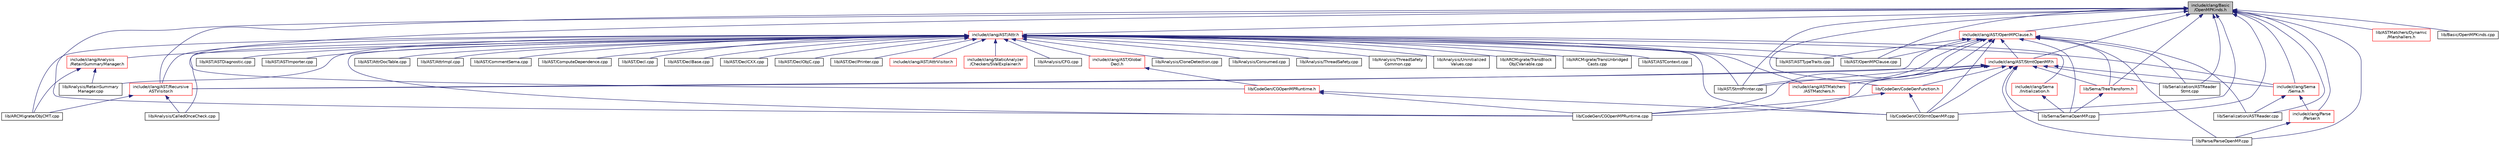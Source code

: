 digraph "include/clang/Basic/OpenMPKinds.h"
{
 // LATEX_PDF_SIZE
  bgcolor="transparent";
  edge [fontname="Helvetica",fontsize="10",labelfontname="Helvetica",labelfontsize="10"];
  node [fontname="Helvetica",fontsize="10",shape=record];
  Node1 [label="include/clang/Basic\l/OpenMPKinds.h",height=0.2,width=0.4,color="black", fillcolor="grey75", style="filled", fontcolor="black",tooltip=" "];
  Node1 -> Node2 [dir="back",color="midnightblue",fontsize="10",style="solid",fontname="Helvetica"];
  Node2 [label="include/clang/AST/Attr.h",height=0.2,width=0.4,color="red",URL="$Attr_8h.html",tooltip=" "];
  Node2 -> Node3 [dir="back",color="midnightblue",fontsize="10",style="solid",fontname="Helvetica"];
  Node3 [label="include/clang/Analysis\l/RetainSummaryManager.h",height=0.2,width=0.4,color="red",URL="$RetainSummaryManager_8h.html",tooltip=" "];
  Node3 -> Node4 [dir="back",color="midnightblue",fontsize="10",style="solid",fontname="Helvetica"];
  Node4 [label="lib/Analysis/RetainSummary\lManager.cpp",height=0.2,width=0.4,color="black",URL="$RetainSummaryManager_8cpp.html",tooltip=" "];
  Node3 -> Node5 [dir="back",color="midnightblue",fontsize="10",style="solid",fontname="Helvetica"];
  Node5 [label="lib/ARCMigrate/ObjCMT.cpp",height=0.2,width=0.4,color="black",URL="$ObjCMT_8cpp.html",tooltip=" "];
  Node2 -> Node10 [dir="back",color="midnightblue",fontsize="10",style="solid",fontname="Helvetica"];
  Node10 [label="include/clang/AST/AttrVisitor.h",height=0.2,width=0.4,color="red",URL="$AttrVisitor_8h.html",tooltip=" "];
  Node2 -> Node19 [dir="back",color="midnightblue",fontsize="10",style="solid",fontname="Helvetica"];
  Node19 [label="include/clang/AST/Global\lDecl.h",height=0.2,width=0.4,color="red",URL="$GlobalDecl_8h.html",tooltip=" "];
  Node19 -> Node103 [dir="back",color="midnightblue",fontsize="10",style="solid",fontname="Helvetica"];
  Node103 [label="lib/CodeGen/CGOpenMPRuntime.h",height=0.2,width=0.4,color="red",URL="$CGOpenMPRuntime_8h.html",tooltip=" "];
  Node103 -> Node56 [dir="back",color="midnightblue",fontsize="10",style="solid",fontname="Helvetica"];
  Node56 [label="lib/CodeGen/CGOpenMPRuntime.cpp",height=0.2,width=0.4,color="black",URL="$CGOpenMPRuntime_8cpp.html",tooltip=" "];
  Node103 -> Node76 [dir="back",color="midnightblue",fontsize="10",style="solid",fontname="Helvetica"];
  Node76 [label="lib/CodeGen/CGStmtOpenMP.cpp",height=0.2,width=0.4,color="black",URL="$CGStmtOpenMP_8cpp.html",tooltip=" "];
  Node2 -> Node107 [dir="back",color="midnightblue",fontsize="10",style="solid",fontname="Helvetica"];
  Node107 [label="include/clang/AST/Recursive\lASTVisitor.h",height=0.2,width=0.4,color="red",URL="$RecursiveASTVisitor_8h.html",tooltip=" "];
  Node107 -> Node120 [dir="back",color="midnightblue",fontsize="10",style="solid",fontname="Helvetica"];
  Node120 [label="lib/Analysis/CalledOnceCheck.cpp",height=0.2,width=0.4,color="black",URL="$CalledOnceCheck_8cpp.html",tooltip=" "];
  Node107 -> Node5 [dir="back",color="midnightblue",fontsize="10",style="solid",fontname="Helvetica"];
  Node2 -> Node171 [dir="back",color="midnightblue",fontsize="10",style="solid",fontname="Helvetica"];
  Node171 [label="include/clang/ASTMatchers\l/ASTMatchers.h",height=0.2,width=0.4,color="red",URL="$ASTMatchers_8h.html",tooltip=" "];
  Node2 -> Node221 [dir="back",color="midnightblue",fontsize="10",style="solid",fontname="Helvetica"];
  Node221 [label="include/clang/Sema\l/Initialization.h",height=0.2,width=0.4,color="red",URL="$Initialization_8h.html",tooltip=" "];
  Node221 -> Node232 [dir="back",color="midnightblue",fontsize="10",style="solid",fontname="Helvetica"];
  Node232 [label="lib/Sema/SemaOpenMP.cpp",height=0.2,width=0.4,color="black",URL="$SemaOpenMP_8cpp.html",tooltip=" "];
  Node2 -> Node237 [dir="back",color="midnightblue",fontsize="10",style="solid",fontname="Helvetica"];
  Node237 [label="include/clang/Sema\l/Sema.h",height=0.2,width=0.4,color="red",URL="$Sema_8h.html",tooltip=" "];
  Node237 -> Node238 [dir="back",color="midnightblue",fontsize="10",style="solid",fontname="Helvetica"];
  Node238 [label="include/clang/Parse\l/Parser.h",height=0.2,width=0.4,color="red",URL="$Parse_2Parser_8h.html",tooltip=" "];
  Node238 -> Node248 [dir="back",color="midnightblue",fontsize="10",style="solid",fontname="Helvetica"];
  Node248 [label="lib/Parse/ParseOpenMP.cpp",height=0.2,width=0.4,color="black",URL="$ParseOpenMP_8cpp.html",tooltip=" "];
  Node237 -> Node282 [dir="back",color="midnightblue",fontsize="10",style="solid",fontname="Helvetica"];
  Node282 [label="lib/Serialization/ASTReader.cpp",height=0.2,width=0.4,color="black",URL="$ASTReader_8cpp.html",tooltip=" "];
  Node2 -> Node314 [dir="back",color="midnightblue",fontsize="10",style="solid",fontname="Helvetica"];
  Node314 [label="include/clang/StaticAnalyzer\l/Checkers/SValExplainer.h",height=0.2,width=0.4,color="red",URL="$SValExplainer_8h.html",tooltip=" "];
  Node2 -> Node120 [dir="back",color="midnightblue",fontsize="10",style="solid",fontname="Helvetica"];
  Node2 -> Node316 [dir="back",color="midnightblue",fontsize="10",style="solid",fontname="Helvetica"];
  Node316 [label="lib/Analysis/CFG.cpp",height=0.2,width=0.4,color="black",URL="$CFG_8cpp.html",tooltip=" "];
  Node2 -> Node317 [dir="back",color="midnightblue",fontsize="10",style="solid",fontname="Helvetica"];
  Node317 [label="lib/Analysis/CloneDetection.cpp",height=0.2,width=0.4,color="black",URL="$CloneDetection_8cpp.html",tooltip=" "];
  Node2 -> Node318 [dir="back",color="midnightblue",fontsize="10",style="solid",fontname="Helvetica"];
  Node318 [label="lib/Analysis/Consumed.cpp",height=0.2,width=0.4,color="black",URL="$Consumed_8cpp.html",tooltip=" "];
  Node2 -> Node4 [dir="back",color="midnightblue",fontsize="10",style="solid",fontname="Helvetica"];
  Node2 -> Node319 [dir="back",color="midnightblue",fontsize="10",style="solid",fontname="Helvetica"];
  Node319 [label="lib/Analysis/ThreadSafety.cpp",height=0.2,width=0.4,color="black",URL="$ThreadSafety_8cpp.html",tooltip=" "];
  Node2 -> Node320 [dir="back",color="midnightblue",fontsize="10",style="solid",fontname="Helvetica"];
  Node320 [label="lib/Analysis/ThreadSafety\lCommon.cpp",height=0.2,width=0.4,color="black",URL="$ThreadSafetyCommon_8cpp.html",tooltip=" "];
  Node2 -> Node321 [dir="back",color="midnightblue",fontsize="10",style="solid",fontname="Helvetica"];
  Node321 [label="lib/Analysis/Uninitialized\lValues.cpp",height=0.2,width=0.4,color="black",URL="$UninitializedValues_8cpp.html",tooltip=" "];
  Node2 -> Node5 [dir="back",color="midnightblue",fontsize="10",style="solid",fontname="Helvetica"];
  Node2 -> Node126 [dir="back",color="midnightblue",fontsize="10",style="solid",fontname="Helvetica"];
  Node126 [label="lib/ARCMigrate/TransBlock\lObjCVariable.cpp",height=0.2,width=0.4,color="black",URL="$TransBlockObjCVariable_8cpp.html",tooltip=" "];
  Node2 -> Node134 [dir="back",color="midnightblue",fontsize="10",style="solid",fontname="Helvetica"];
  Node134 [label="lib/ARCMigrate/TransUnbridged\lCasts.cpp",height=0.2,width=0.4,color="black",URL="$TransUnbridgedCasts_8cpp.html",tooltip=" "];
  Node2 -> Node21 [dir="back",color="midnightblue",fontsize="10",style="solid",fontname="Helvetica"];
  Node21 [label="lib/AST/ASTContext.cpp",height=0.2,width=0.4,color="black",URL="$ASTContext_8cpp.html",tooltip=" "];
  Node2 -> Node322 [dir="back",color="midnightblue",fontsize="10",style="solid",fontname="Helvetica"];
  Node322 [label="lib/AST/ASTDiagnostic.cpp",height=0.2,width=0.4,color="black",URL="$ASTDiagnostic_8cpp.html",tooltip=" "];
  Node2 -> Node323 [dir="back",color="midnightblue",fontsize="10",style="solid",fontname="Helvetica"];
  Node323 [label="lib/AST/ASTImporter.cpp",height=0.2,width=0.4,color="black",URL="$ASTImporter_8cpp.html",tooltip=" "];
  Node2 -> Node324 [dir="back",color="midnightblue",fontsize="10",style="solid",fontname="Helvetica"];
  Node324 [label="lib/AST/ASTTypeTraits.cpp",height=0.2,width=0.4,color="black",URL="$ASTTypeTraits_8cpp.html",tooltip=" "];
  Node2 -> Node325 [dir="back",color="midnightblue",fontsize="10",style="solid",fontname="Helvetica"];
  Node325 [label="lib/AST/AttrDocTable.cpp",height=0.2,width=0.4,color="black",URL="$AttrDocTable_8cpp.html",tooltip=" "];
  Node2 -> Node326 [dir="back",color="midnightblue",fontsize="10",style="solid",fontname="Helvetica"];
  Node326 [label="lib/AST/AttrImpl.cpp",height=0.2,width=0.4,color="black",URL="$AttrImpl_8cpp.html",tooltip=" "];
  Node2 -> Node327 [dir="back",color="midnightblue",fontsize="10",style="solid",fontname="Helvetica"];
  Node327 [label="lib/AST/CommentSema.cpp",height=0.2,width=0.4,color="black",URL="$CommentSema_8cpp.html",tooltip=" "];
  Node2 -> Node328 [dir="back",color="midnightblue",fontsize="10",style="solid",fontname="Helvetica"];
  Node328 [label="lib/AST/ComputeDependence.cpp",height=0.2,width=0.4,color="black",URL="$ComputeDependence_8cpp.html",tooltip=" "];
  Node2 -> Node329 [dir="back",color="midnightblue",fontsize="10",style="solid",fontname="Helvetica"];
  Node329 [label="lib/AST/Decl.cpp",height=0.2,width=0.4,color="black",URL="$Decl_8cpp.html",tooltip=" "];
  Node2 -> Node330 [dir="back",color="midnightblue",fontsize="10",style="solid",fontname="Helvetica"];
  Node330 [label="lib/AST/DeclBase.cpp",height=0.2,width=0.4,color="black",URL="$DeclBase_8cpp.html",tooltip=" "];
  Node2 -> Node331 [dir="back",color="midnightblue",fontsize="10",style="solid",fontname="Helvetica"];
  Node331 [label="lib/AST/DeclCXX.cpp",height=0.2,width=0.4,color="black",URL="$DeclCXX_8cpp.html",tooltip=" "];
  Node2 -> Node332 [dir="back",color="midnightblue",fontsize="10",style="solid",fontname="Helvetica"];
  Node332 [label="lib/AST/DeclObjC.cpp",height=0.2,width=0.4,color="black",URL="$DeclObjC_8cpp.html",tooltip=" "];
  Node2 -> Node333 [dir="back",color="midnightblue",fontsize="10",style="solid",fontname="Helvetica"];
  Node333 [label="lib/AST/DeclPrinter.cpp",height=0.2,width=0.4,color="black",URL="$DeclPrinter_8cpp.html",tooltip=" "];
  Node2 -> Node336 [dir="back",color="midnightblue",fontsize="10",style="solid",fontname="Helvetica"];
  Node336 [label="lib/AST/OpenMPClause.cpp",height=0.2,width=0.4,color="black",URL="$OpenMPClause_8cpp.html",tooltip=" "];
  Node2 -> Node340 [dir="back",color="midnightblue",fontsize="10",style="solid",fontname="Helvetica"];
  Node340 [label="lib/AST/StmtPrinter.cpp",height=0.2,width=0.4,color="black",URL="$StmtPrinter_8cpp.html",tooltip=" "];
  Node2 -> Node56 [dir="back",color="midnightblue",fontsize="10",style="solid",fontname="Helvetica"];
  Node2 -> Node76 [dir="back",color="midnightblue",fontsize="10",style="solid",fontname="Helvetica"];
  Node1 -> Node370 [dir="back",color="midnightblue",fontsize="10",style="solid",fontname="Helvetica"];
  Node370 [label="include/clang/AST/OpenMPClause.h",height=0.2,width=0.4,color="red",URL="$OpenMPClause_8h.html",tooltip=" "];
  Node370 -> Node107 [dir="back",color="midnightblue",fontsize="10",style="solid",fontname="Helvetica"];
  Node370 -> Node376 [dir="back",color="midnightblue",fontsize="10",style="solid",fontname="Helvetica"];
  Node376 [label="include/clang/AST/StmtOpenMP.h",height=0.2,width=0.4,color="red",URL="$StmtOpenMP_8h.html",tooltip=" "];
  Node376 -> Node107 [dir="back",color="midnightblue",fontsize="10",style="solid",fontname="Helvetica"];
  Node376 -> Node171 [dir="back",color="midnightblue",fontsize="10",style="solid",fontname="Helvetica"];
  Node376 -> Node237 [dir="back",color="midnightblue",fontsize="10",style="solid",fontname="Helvetica"];
  Node376 -> Node340 [dir="back",color="midnightblue",fontsize="10",style="solid",fontname="Helvetica"];
  Node376 -> Node30 [dir="back",color="midnightblue",fontsize="10",style="solid",fontname="Helvetica"];
  Node30 [label="lib/CodeGen/CodeGenFunction.h",height=0.2,width=0.4,color="red",URL="$CodeGenFunction_8h.html",tooltip=" "];
  Node30 -> Node56 [dir="back",color="midnightblue",fontsize="10",style="solid",fontname="Helvetica"];
  Node30 -> Node76 [dir="back",color="midnightblue",fontsize="10",style="solid",fontname="Helvetica"];
  Node376 -> Node56 [dir="back",color="midnightblue",fontsize="10",style="solid",fontname="Helvetica"];
  Node376 -> Node76 [dir="back",color="midnightblue",fontsize="10",style="solid",fontname="Helvetica"];
  Node376 -> Node248 [dir="back",color="midnightblue",fontsize="10",style="solid",fontname="Helvetica"];
  Node376 -> Node263 [dir="back",color="midnightblue",fontsize="10",style="solid",fontname="Helvetica"];
  Node263 [label="lib/Sema/TreeTransform.h",height=0.2,width=0.4,color="red",URL="$TreeTransform_8h.html",tooltip=" "];
  Node263 -> Node232 [dir="back",color="midnightblue",fontsize="10",style="solid",fontname="Helvetica"];
  Node376 -> Node232 [dir="back",color="midnightblue",fontsize="10",style="solid",fontname="Helvetica"];
  Node376 -> Node284 [dir="back",color="midnightblue",fontsize="10",style="solid",fontname="Helvetica"];
  Node284 [label="lib/Serialization/ASTReader\lStmt.cpp",height=0.2,width=0.4,color="black",URL="$ASTReaderStmt_8cpp.html",tooltip=" "];
  Node370 -> Node171 [dir="back",color="midnightblue",fontsize="10",style="solid",fontname="Helvetica"];
  Node370 -> Node324 [dir="back",color="midnightblue",fontsize="10",style="solid",fontname="Helvetica"];
  Node370 -> Node336 [dir="back",color="midnightblue",fontsize="10",style="solid",fontname="Helvetica"];
  Node370 -> Node340 [dir="back",color="midnightblue",fontsize="10",style="solid",fontname="Helvetica"];
  Node370 -> Node56 [dir="back",color="midnightblue",fontsize="10",style="solid",fontname="Helvetica"];
  Node370 -> Node76 [dir="back",color="midnightblue",fontsize="10",style="solid",fontname="Helvetica"];
  Node370 -> Node248 [dir="back",color="midnightblue",fontsize="10",style="solid",fontname="Helvetica"];
  Node370 -> Node263 [dir="back",color="midnightblue",fontsize="10",style="solid",fontname="Helvetica"];
  Node370 -> Node232 [dir="back",color="midnightblue",fontsize="10",style="solid",fontname="Helvetica"];
  Node370 -> Node282 [dir="back",color="midnightblue",fontsize="10",style="solid",fontname="Helvetica"];
  Node370 -> Node284 [dir="back",color="midnightblue",fontsize="10",style="solid",fontname="Helvetica"];
  Node1 -> Node107 [dir="back",color="midnightblue",fontsize="10",style="solid",fontname="Helvetica"];
  Node1 -> Node376 [dir="back",color="midnightblue",fontsize="10",style="solid",fontname="Helvetica"];
  Node1 -> Node238 [dir="back",color="midnightblue",fontsize="10",style="solid",fontname="Helvetica"];
  Node1 -> Node237 [dir="back",color="midnightblue",fontsize="10",style="solid",fontname="Helvetica"];
  Node1 -> Node336 [dir="back",color="midnightblue",fontsize="10",style="solid",fontname="Helvetica"];
  Node1 -> Node340 [dir="back",color="midnightblue",fontsize="10",style="solid",fontname="Helvetica"];
  Node1 -> Node216 [dir="back",color="midnightblue",fontsize="10",style="solid",fontname="Helvetica"];
  Node216 [label="lib/ASTMatchers/Dynamic\l/Marshallers.h",height=0.2,width=0.4,color="red",URL="$Marshallers_8h.html",tooltip=" "];
  Node1 -> Node406 [dir="back",color="midnightblue",fontsize="10",style="solid",fontname="Helvetica"];
  Node406 [label="lib/Basic/OpenMPKinds.cpp",height=0.2,width=0.4,color="black",URL="$OpenMPKinds_8cpp.html",tooltip=" "];
  Node1 -> Node30 [dir="back",color="midnightblue",fontsize="10",style="solid",fontname="Helvetica"];
  Node1 -> Node103 [dir="back",color="midnightblue",fontsize="10",style="solid",fontname="Helvetica"];
  Node1 -> Node56 [dir="back",color="midnightblue",fontsize="10",style="solid",fontname="Helvetica"];
  Node1 -> Node76 [dir="back",color="midnightblue",fontsize="10",style="solid",fontname="Helvetica"];
  Node1 -> Node248 [dir="back",color="midnightblue",fontsize="10",style="solid",fontname="Helvetica"];
  Node1 -> Node263 [dir="back",color="midnightblue",fontsize="10",style="solid",fontname="Helvetica"];
  Node1 -> Node232 [dir="back",color="midnightblue",fontsize="10",style="solid",fontname="Helvetica"];
  Node1 -> Node282 [dir="back",color="midnightblue",fontsize="10",style="solid",fontname="Helvetica"];
  Node1 -> Node284 [dir="back",color="midnightblue",fontsize="10",style="solid",fontname="Helvetica"];
}
